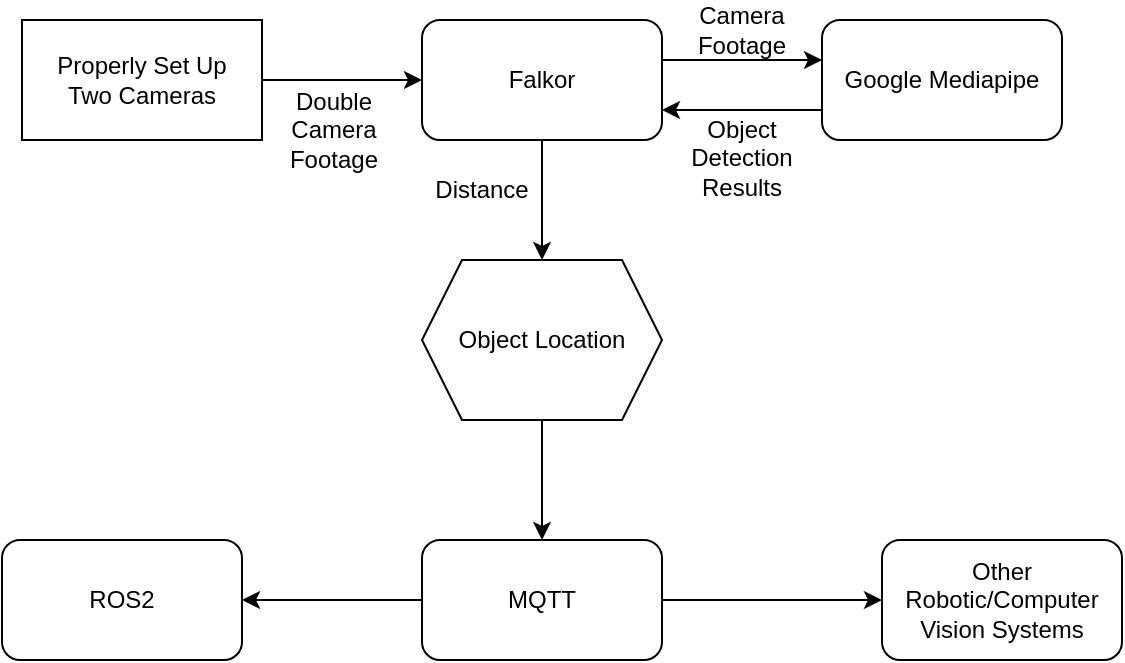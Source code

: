 <mxfile version="22.0.8" type="device">
  <diagram name="Page-1" id="vJ1_QlMiAtdM-HVhZD8y">
    <mxGraphModel dx="882" dy="554" grid="1" gridSize="10" guides="1" tooltips="1" connect="1" arrows="1" fold="1" page="1" pageScale="1" pageWidth="850" pageHeight="1100" math="0" shadow="0">
      <root>
        <mxCell id="0" />
        <mxCell id="1" parent="0" />
        <mxCell id="uf01i0XmNAgavnjpKwvZ-1" value="&lt;div&gt;Properly Set Up&lt;/div&gt;&lt;div&gt;Two Cameras&lt;/div&gt;" style="rounded=0;whiteSpace=wrap;html=1;" vertex="1" parent="1">
          <mxGeometry x="210" y="350" width="120" height="60" as="geometry" />
        </mxCell>
        <mxCell id="uf01i0XmNAgavnjpKwvZ-2" value="Falkor" style="rounded=1;whiteSpace=wrap;html=1;" vertex="1" parent="1">
          <mxGeometry x="410" y="350" width="120" height="60" as="geometry" />
        </mxCell>
        <mxCell id="uf01i0XmNAgavnjpKwvZ-3" value="Google Mediapipe" style="rounded=1;whiteSpace=wrap;html=1;" vertex="1" parent="1">
          <mxGeometry x="610" y="350" width="120" height="60" as="geometry" />
        </mxCell>
        <mxCell id="uf01i0XmNAgavnjpKwvZ-4" value="Object Location" style="shape=hexagon;perimeter=hexagonPerimeter2;whiteSpace=wrap;html=1;fixedSize=1;" vertex="1" parent="1">
          <mxGeometry x="410" y="470" width="120" height="80" as="geometry" />
        </mxCell>
        <mxCell id="uf01i0XmNAgavnjpKwvZ-5" value="" style="endArrow=classic;html=1;rounded=0;exitX=1;exitY=0.5;exitDx=0;exitDy=0;entryX=0;entryY=0.5;entryDx=0;entryDy=0;" edge="1" parent="1" source="uf01i0XmNAgavnjpKwvZ-1" target="uf01i0XmNAgavnjpKwvZ-2">
          <mxGeometry width="50" height="50" relative="1" as="geometry">
            <mxPoint x="400" y="470" as="sourcePoint" />
            <mxPoint x="270" y="380" as="targetPoint" />
          </mxGeometry>
        </mxCell>
        <mxCell id="uf01i0XmNAgavnjpKwvZ-6" value="" style="endArrow=classic;html=1;rounded=0;exitX=1;exitY=0.5;exitDx=0;exitDy=0;entryX=0;entryY=0.5;entryDx=0;entryDy=0;" edge="1" parent="1">
          <mxGeometry width="50" height="50" relative="1" as="geometry">
            <mxPoint x="530" y="370" as="sourcePoint" />
            <mxPoint x="610" y="370" as="targetPoint" />
            <Array as="points">
              <mxPoint x="560" y="370" />
            </Array>
          </mxGeometry>
        </mxCell>
        <mxCell id="uf01i0XmNAgavnjpKwvZ-8" value="" style="endArrow=classic;html=1;rounded=0;entryX=1;entryY=0.75;entryDx=0;entryDy=0;" edge="1" parent="1" target="uf01i0XmNAgavnjpKwvZ-2">
          <mxGeometry width="50" height="50" relative="1" as="geometry">
            <mxPoint x="610" y="395" as="sourcePoint" />
            <mxPoint x="620" y="380" as="targetPoint" />
            <Array as="points">
              <mxPoint x="560" y="395" />
            </Array>
          </mxGeometry>
        </mxCell>
        <mxCell id="uf01i0XmNAgavnjpKwvZ-9" value="" style="endArrow=classic;html=1;rounded=0;exitX=0.5;exitY=1;exitDx=0;exitDy=0;entryX=0.5;entryY=0;entryDx=0;entryDy=0;" edge="1" parent="1" source="uf01i0XmNAgavnjpKwvZ-2" target="uf01i0XmNAgavnjpKwvZ-4">
          <mxGeometry width="50" height="50" relative="1" as="geometry">
            <mxPoint x="490" y="460" as="sourcePoint" />
            <mxPoint x="540" y="410" as="targetPoint" />
          </mxGeometry>
        </mxCell>
        <mxCell id="uf01i0XmNAgavnjpKwvZ-10" value="Double Camera Footage" style="text;html=1;strokeColor=none;fillColor=none;align=center;verticalAlign=middle;whiteSpace=wrap;rounded=0;" vertex="1" parent="1">
          <mxGeometry x="336" y="390" width="60" height="30" as="geometry" />
        </mxCell>
        <mxCell id="uf01i0XmNAgavnjpKwvZ-12" value="Object Detection Results" style="text;html=1;strokeColor=none;fillColor=none;align=center;verticalAlign=middle;whiteSpace=wrap;rounded=0;" vertex="1" parent="1">
          <mxGeometry x="540" y="404" width="60" height="30" as="geometry" />
        </mxCell>
        <mxCell id="uf01i0XmNAgavnjpKwvZ-13" value="&lt;div&gt;Camera &lt;br&gt;&lt;/div&gt;&lt;div&gt;Footage&lt;br&gt;&lt;/div&gt;" style="text;html=1;strokeColor=none;fillColor=none;align=center;verticalAlign=middle;whiteSpace=wrap;rounded=0;" vertex="1" parent="1">
          <mxGeometry x="540" y="340" width="60" height="30" as="geometry" />
        </mxCell>
        <mxCell id="uf01i0XmNAgavnjpKwvZ-15" value="MQTT" style="rounded=1;whiteSpace=wrap;html=1;" vertex="1" parent="1">
          <mxGeometry x="410" y="610" width="120" height="60" as="geometry" />
        </mxCell>
        <mxCell id="uf01i0XmNAgavnjpKwvZ-16" value="" style="endArrow=classic;html=1;rounded=0;exitX=0.5;exitY=1;exitDx=0;exitDy=0;entryX=0.5;entryY=0;entryDx=0;entryDy=0;" edge="1" parent="1" source="uf01i0XmNAgavnjpKwvZ-4" target="uf01i0XmNAgavnjpKwvZ-15">
          <mxGeometry width="50" height="50" relative="1" as="geometry">
            <mxPoint x="220" y="850" as="sourcePoint" />
            <mxPoint x="320" y="670" as="targetPoint" />
          </mxGeometry>
        </mxCell>
        <mxCell id="uf01i0XmNAgavnjpKwvZ-19" value="Distance" style="text;html=1;strokeColor=none;fillColor=none;align=center;verticalAlign=middle;whiteSpace=wrap;rounded=0;rotation=0;" vertex="1" parent="1">
          <mxGeometry x="410" y="420" width="60" height="30" as="geometry" />
        </mxCell>
        <mxCell id="uf01i0XmNAgavnjpKwvZ-20" value="" style="endArrow=classic;html=1;rounded=0;exitX=0;exitY=0.5;exitDx=0;exitDy=0;" edge="1" parent="1" source="uf01i0XmNAgavnjpKwvZ-15">
          <mxGeometry width="50" height="50" relative="1" as="geometry">
            <mxPoint x="450" y="590" as="sourcePoint" />
            <mxPoint x="320" y="640" as="targetPoint" />
          </mxGeometry>
        </mxCell>
        <mxCell id="uf01i0XmNAgavnjpKwvZ-21" value="" style="endArrow=classic;html=1;rounded=0;exitX=1;exitY=0.5;exitDx=0;exitDy=0;" edge="1" parent="1" source="uf01i0XmNAgavnjpKwvZ-15">
          <mxGeometry width="50" height="50" relative="1" as="geometry">
            <mxPoint x="420" y="650" as="sourcePoint" />
            <mxPoint x="640" y="640" as="targetPoint" />
          </mxGeometry>
        </mxCell>
        <mxCell id="uf01i0XmNAgavnjpKwvZ-22" value="ROS2" style="rounded=1;whiteSpace=wrap;html=1;" vertex="1" parent="1">
          <mxGeometry x="200" y="610" width="120" height="60" as="geometry" />
        </mxCell>
        <mxCell id="uf01i0XmNAgavnjpKwvZ-23" value="Other Robotic/Computer Vision Systems" style="rounded=1;whiteSpace=wrap;html=1;" vertex="1" parent="1">
          <mxGeometry x="640" y="610" width="120" height="60" as="geometry" />
        </mxCell>
      </root>
    </mxGraphModel>
  </diagram>
</mxfile>
